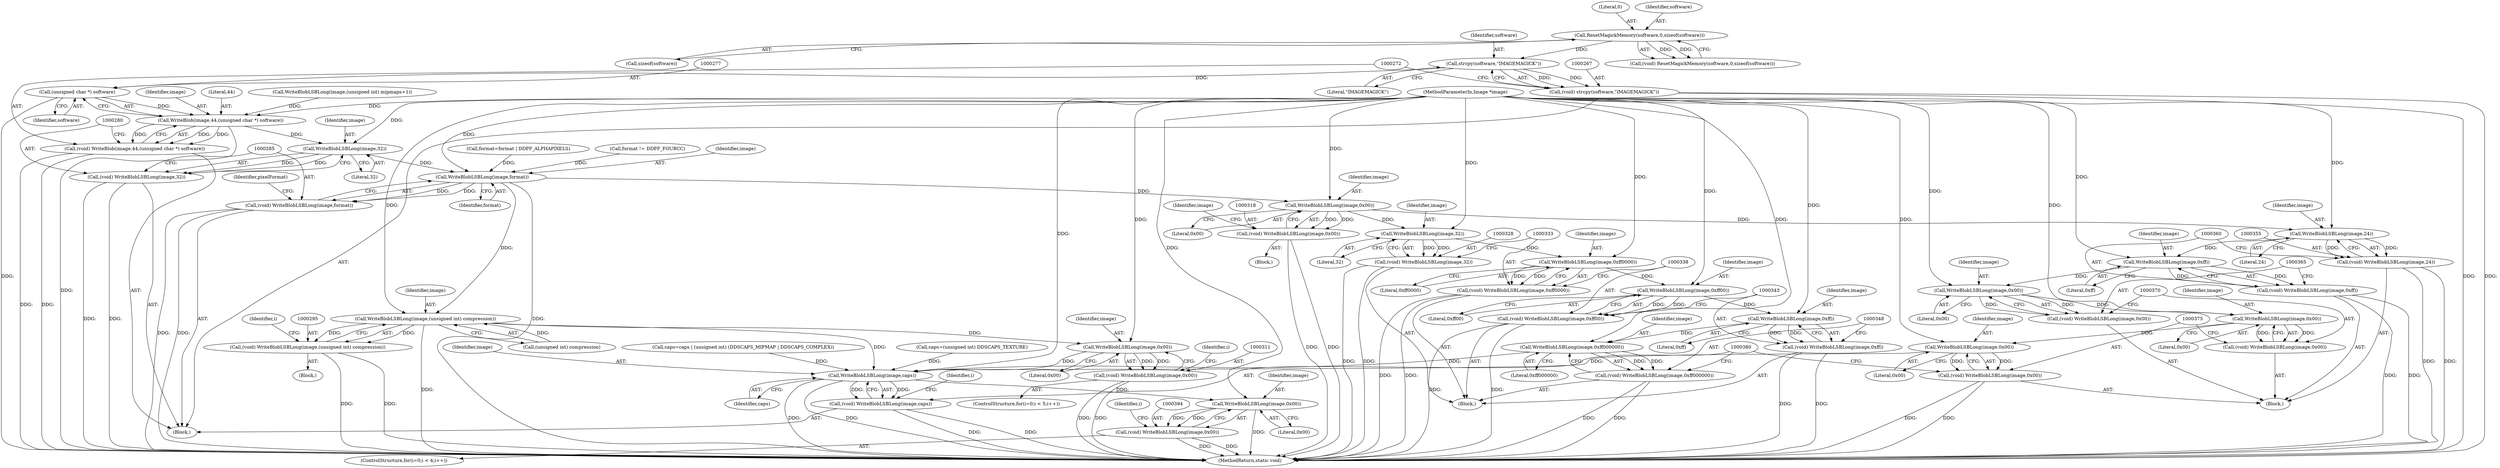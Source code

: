 digraph "0_ImageMagick_d7325bac173492b358417a0ad49fabad44447d52_9@API" {
"1000268" [label="(Call,strcpy(software,\"IMAGEMAGICK\"))"];
"1000261" [label="(Call,ResetMagickMemory(software,0,sizeof(software)))"];
"1000266" [label="(Call,(void) strcpy(software,\"IMAGEMAGICK\"))"];
"1000276" [label="(Call,(unsigned char *) software)"];
"1000273" [label="(Call,WriteBlob(image,44,(unsigned char *) software))"];
"1000271" [label="(Call,(void) WriteBlob(image,44,(unsigned char *) software))"];
"1000281" [label="(Call,WriteBlobLSBLong(image,32))"];
"1000279" [label="(Call,(void) WriteBlobLSBLong(image,32))"];
"1000286" [label="(Call,WriteBlobLSBLong(image,format))"];
"1000284" [label="(Call,(void) WriteBlobLSBLong(image,format))"];
"1000296" [label="(Call,WriteBlobLSBLong(image,(unsigned int) compression))"];
"1000294" [label="(Call,(void) WriteBlobLSBLong(image,(unsigned int) compression))"];
"1000312" [label="(Call,WriteBlobLSBLong(image,0x00))"];
"1000310" [label="(Call,(void) WriteBlobLSBLong(image,0x00))"];
"1000381" [label="(Call,WriteBlobLSBLong(image,caps))"];
"1000379" [label="(Call,(void) WriteBlobLSBLong(image,caps))"];
"1000395" [label="(Call,WriteBlobLSBLong(image,0x00))"];
"1000393" [label="(Call,(void) WriteBlobLSBLong(image,0x00))"];
"1000319" [label="(Call,WriteBlobLSBLong(image,0x00))"];
"1000317" [label="(Call,(void) WriteBlobLSBLong(image,0x00))"];
"1000329" [label="(Call,WriteBlobLSBLong(image,32))"];
"1000327" [label="(Call,(void) WriteBlobLSBLong(image,32))"];
"1000334" [label="(Call,WriteBlobLSBLong(image,0xff0000))"];
"1000332" [label="(Call,(void) WriteBlobLSBLong(image,0xff0000))"];
"1000339" [label="(Call,WriteBlobLSBLong(image,0xff00))"];
"1000337" [label="(Call,(void) WriteBlobLSBLong(image,0xff00))"];
"1000344" [label="(Call,WriteBlobLSBLong(image,0xff))"];
"1000342" [label="(Call,(void) WriteBlobLSBLong(image,0xff))"];
"1000349" [label="(Call,WriteBlobLSBLong(image,0xff000000))"];
"1000347" [label="(Call,(void) WriteBlobLSBLong(image,0xff000000))"];
"1000356" [label="(Call,WriteBlobLSBLong(image,24))"];
"1000354" [label="(Call,(void) WriteBlobLSBLong(image,24))"];
"1000361" [label="(Call,WriteBlobLSBLong(image,0xff))"];
"1000359" [label="(Call,(void) WriteBlobLSBLong(image,0xff))"];
"1000366" [label="(Call,WriteBlobLSBLong(image,0x00))"];
"1000364" [label="(Call,(void) WriteBlobLSBLong(image,0x00))"];
"1000371" [label="(Call,WriteBlobLSBLong(image,0x00))"];
"1000369" [label="(Call,(void) WriteBlobLSBLong(image,0x00))"];
"1000376" [label="(Call,WriteBlobLSBLong(image,0x00))"];
"1000374" [label="(Call,(void) WriteBlobLSBLong(image,0x00))"];
"1000393" [label="(Call,(void) WriteBlobLSBLong(image,0x00))"];
"1000335" [label="(Identifier,image)"];
"1000296" [label="(Call,WriteBlobLSBLong(image,(unsigned int) compression))"];
"1000398" [label="(MethodReturn,static void)"];
"1000284" [label="(Call,(void) WriteBlobLSBLong(image,format))"];
"1000397" [label="(Literal,0x00)"];
"1000297" [label="(Identifier,image)"];
"1000316" [label="(Block,)"];
"1000337" [label="(Call,(void) WriteBlobLSBLong(image,0xff00))"];
"1000384" [label="(ControlStructure,for(i=0;i < 4;i++))"];
"1000362" [label="(Identifier,image)"];
"1000347" [label="(Call,(void) WriteBlobLSBLong(image,0xff000000))"];
"1000261" [label="(Call,ResetMagickMemory(software,0,sizeof(software)))"];
"1000373" [label="(Literal,0x00)"];
"1000350" [label="(Identifier,image)"];
"1000319" [label="(Call,WriteBlobLSBLong(image,0x00))"];
"1000126" [label="(Call,caps=(unsigned int) DDSCAPS_TEXTURE)"];
"1000340" [label="(Identifier,image)"];
"1000263" [label="(Literal,0)"];
"1000378" [label="(Literal,0x00)"];
"1000278" [label="(Identifier,software)"];
"1000266" [label="(Call,(void) strcpy(software,\"IMAGEMAGICK\"))"];
"1000313" [label="(Identifier,image)"];
"1000369" [label="(Call,(void) WriteBlobLSBLong(image,0x00))"];
"1000358" [label="(Literal,24)"];
"1000381" [label="(Call,WriteBlobLSBLong(image,caps))"];
"1000165" [label="(Call,format=format | DDPF_ALPHAPIXELS)"];
"1000159" [label="(Call,format != DDPF_FOURCC)"];
"1000356" [label="(Call,WriteBlobLSBLong(image,24))"];
"1000270" [label="(Literal,\"IMAGEMAGICK\")"];
"1000291" [label="(Identifier,pixelFormat)"];
"1000367" [label="(Identifier,image)"];
"1000354" [label="(Call,(void) WriteBlobLSBLong(image,24))"];
"1000376" [label="(Call,WriteBlobLSBLong(image,0x00))"];
"1000336" [label="(Literal,0xff0000)"];
"1000314" [label="(Literal,0x00)"];
"1000293" [label="(Block,)"];
"1000334" [label="(Call,WriteBlobLSBLong(image,0xff0000))"];
"1000346" [label="(Literal,0xff)"];
"1000382" [label="(Identifier,image)"];
"1000395" [label="(Call,WriteBlobLSBLong(image,0x00))"];
"1000345" [label="(Identifier,image)"];
"1000396" [label="(Identifier,image)"];
"1000264" [label="(Call,sizeof(software))"];
"1000320" [label="(Identifier,image)"];
"1000283" [label="(Literal,32)"];
"1000332" [label="(Call,(void) WriteBlobLSBLong(image,0xff0000))"];
"1000329" [label="(Call,WriteBlobLSBLong(image,32))"];
"1000331" [label="(Literal,32)"];
"1000392" [label="(Identifier,i)"];
"1000327" [label="(Call,(void) WriteBlobLSBLong(image,32))"];
"1000364" [label="(Call,(void) WriteBlobLSBLong(image,0x00))"];
"1000342" [label="(Call,(void) WriteBlobLSBLong(image,0xff))"];
"1000361" [label="(Call,WriteBlobLSBLong(image,0xff))"];
"1000303" [label="(Identifier,i)"];
"1000339" [label="(Call,WriteBlobLSBLong(image,0xff00))"];
"1000351" [label="(Literal,0xff000000)"];
"1000279" [label="(Call,(void) WriteBlobLSBLong(image,32))"];
"1000310" [label="(Call,(void) WriteBlobLSBLong(image,0x00))"];
"1000312" [label="(Call,WriteBlobLSBLong(image,0x00))"];
"1000383" [label="(Identifier,caps)"];
"1000330" [label="(Identifier,image)"];
"1000281" [label="(Call,WriteBlobLSBLong(image,32))"];
"1000148" [label="(Call,caps=caps | (unsigned int) (DDSCAPS_MIPMAP | DDSCAPS_COMPLEX))"];
"1000309" [label="(Identifier,i)"];
"1000288" [label="(Identifier,format)"];
"1000374" [label="(Call,(void) WriteBlobLSBLong(image,0x00))"];
"1000368" [label="(Literal,0x00)"];
"1000301" [label="(ControlStructure,for(i=0;i < 5;i++))"];
"1000341" [label="(Literal,0xff00)"];
"1000321" [label="(Literal,0x00)"];
"1000282" [label="(Identifier,image)"];
"1000294" [label="(Call,(void) WriteBlobLSBLong(image,(unsigned int) compression))"];
"1000349" [label="(Call,WriteBlobLSBLong(image,0xff000000))"];
"1000268" [label="(Call,strcpy(software,\"IMAGEMAGICK\"))"];
"1000274" [label="(Identifier,image)"];
"1000107" [label="(Block,)"];
"1000359" [label="(Call,(void) WriteBlobLSBLong(image,0xff))"];
"1000275" [label="(Literal,44)"];
"1000273" [label="(Call,WriteBlob(image,44,(unsigned char *) software))"];
"1000262" [label="(Identifier,software)"];
"1000286" [label="(Call,WriteBlobLSBLong(image,format))"];
"1000357" [label="(Identifier,image)"];
"1000366" [label="(Call,WriteBlobLSBLong(image,0x00))"];
"1000372" [label="(Identifier,image)"];
"1000271" [label="(Call,(void) WriteBlob(image,44,(unsigned char *) software))"];
"1000353" [label="(Block,)"];
"1000269" [label="(Identifier,software)"];
"1000287" [label="(Identifier,image)"];
"1000298" [label="(Call,(unsigned int) compression)"];
"1000317" [label="(Call,(void) WriteBlobLSBLong(image,0x00))"];
"1000371" [label="(Call,WriteBlobLSBLong(image,0x00))"];
"1000363" [label="(Literal,0xff)"];
"1000103" [label="(MethodParameterIn,Image *image)"];
"1000344" [label="(Call,WriteBlobLSBLong(image,0xff))"];
"1000377" [label="(Identifier,image)"];
"1000259" [label="(Call,(void) ResetMagickMemory(software,0,sizeof(software)))"];
"1000252" [label="(Call,WriteBlobLSBLong(image,(unsigned int) mipmaps+1))"];
"1000386" [label="(Identifier,i)"];
"1000324" [label="(Identifier,image)"];
"1000276" [label="(Call,(unsigned char *) software)"];
"1000379" [label="(Call,(void) WriteBlobLSBLong(image,caps))"];
"1000326" [label="(Block,)"];
"1000268" -> "1000266"  [label="AST: "];
"1000268" -> "1000270"  [label="CFG: "];
"1000269" -> "1000268"  [label="AST: "];
"1000270" -> "1000268"  [label="AST: "];
"1000266" -> "1000268"  [label="CFG: "];
"1000268" -> "1000266"  [label="DDG: "];
"1000268" -> "1000266"  [label="DDG: "];
"1000261" -> "1000268"  [label="DDG: "];
"1000268" -> "1000276"  [label="DDG: "];
"1000261" -> "1000259"  [label="AST: "];
"1000261" -> "1000264"  [label="CFG: "];
"1000262" -> "1000261"  [label="AST: "];
"1000263" -> "1000261"  [label="AST: "];
"1000264" -> "1000261"  [label="AST: "];
"1000259" -> "1000261"  [label="CFG: "];
"1000261" -> "1000259"  [label="DDG: "];
"1000261" -> "1000259"  [label="DDG: "];
"1000266" -> "1000107"  [label="AST: "];
"1000267" -> "1000266"  [label="AST: "];
"1000272" -> "1000266"  [label="CFG: "];
"1000266" -> "1000398"  [label="DDG: "];
"1000266" -> "1000398"  [label="DDG: "];
"1000276" -> "1000273"  [label="AST: "];
"1000276" -> "1000278"  [label="CFG: "];
"1000277" -> "1000276"  [label="AST: "];
"1000278" -> "1000276"  [label="AST: "];
"1000273" -> "1000276"  [label="CFG: "];
"1000276" -> "1000398"  [label="DDG: "];
"1000276" -> "1000273"  [label="DDG: "];
"1000273" -> "1000271"  [label="AST: "];
"1000274" -> "1000273"  [label="AST: "];
"1000275" -> "1000273"  [label="AST: "];
"1000271" -> "1000273"  [label="CFG: "];
"1000273" -> "1000398"  [label="DDG: "];
"1000273" -> "1000271"  [label="DDG: "];
"1000273" -> "1000271"  [label="DDG: "];
"1000273" -> "1000271"  [label="DDG: "];
"1000252" -> "1000273"  [label="DDG: "];
"1000103" -> "1000273"  [label="DDG: "];
"1000273" -> "1000281"  [label="DDG: "];
"1000271" -> "1000107"  [label="AST: "];
"1000272" -> "1000271"  [label="AST: "];
"1000280" -> "1000271"  [label="CFG: "];
"1000271" -> "1000398"  [label="DDG: "];
"1000271" -> "1000398"  [label="DDG: "];
"1000281" -> "1000279"  [label="AST: "];
"1000281" -> "1000283"  [label="CFG: "];
"1000282" -> "1000281"  [label="AST: "];
"1000283" -> "1000281"  [label="AST: "];
"1000279" -> "1000281"  [label="CFG: "];
"1000281" -> "1000279"  [label="DDG: "];
"1000281" -> "1000279"  [label="DDG: "];
"1000103" -> "1000281"  [label="DDG: "];
"1000281" -> "1000286"  [label="DDG: "];
"1000279" -> "1000107"  [label="AST: "];
"1000280" -> "1000279"  [label="AST: "];
"1000285" -> "1000279"  [label="CFG: "];
"1000279" -> "1000398"  [label="DDG: "];
"1000279" -> "1000398"  [label="DDG: "];
"1000286" -> "1000284"  [label="AST: "];
"1000286" -> "1000288"  [label="CFG: "];
"1000287" -> "1000286"  [label="AST: "];
"1000288" -> "1000286"  [label="AST: "];
"1000284" -> "1000286"  [label="CFG: "];
"1000286" -> "1000398"  [label="DDG: "];
"1000286" -> "1000284"  [label="DDG: "];
"1000286" -> "1000284"  [label="DDG: "];
"1000103" -> "1000286"  [label="DDG: "];
"1000159" -> "1000286"  [label="DDG: "];
"1000165" -> "1000286"  [label="DDG: "];
"1000286" -> "1000296"  [label="DDG: "];
"1000286" -> "1000319"  [label="DDG: "];
"1000284" -> "1000107"  [label="AST: "];
"1000285" -> "1000284"  [label="AST: "];
"1000291" -> "1000284"  [label="CFG: "];
"1000284" -> "1000398"  [label="DDG: "];
"1000284" -> "1000398"  [label="DDG: "];
"1000296" -> "1000294"  [label="AST: "];
"1000296" -> "1000298"  [label="CFG: "];
"1000297" -> "1000296"  [label="AST: "];
"1000298" -> "1000296"  [label="AST: "];
"1000294" -> "1000296"  [label="CFG: "];
"1000296" -> "1000398"  [label="DDG: "];
"1000296" -> "1000294"  [label="DDG: "];
"1000296" -> "1000294"  [label="DDG: "];
"1000103" -> "1000296"  [label="DDG: "];
"1000298" -> "1000296"  [label="DDG: "];
"1000296" -> "1000312"  [label="DDG: "];
"1000296" -> "1000381"  [label="DDG: "];
"1000294" -> "1000293"  [label="AST: "];
"1000295" -> "1000294"  [label="AST: "];
"1000303" -> "1000294"  [label="CFG: "];
"1000294" -> "1000398"  [label="DDG: "];
"1000294" -> "1000398"  [label="DDG: "];
"1000312" -> "1000310"  [label="AST: "];
"1000312" -> "1000314"  [label="CFG: "];
"1000313" -> "1000312"  [label="AST: "];
"1000314" -> "1000312"  [label="AST: "];
"1000310" -> "1000312"  [label="CFG: "];
"1000312" -> "1000310"  [label="DDG: "];
"1000312" -> "1000310"  [label="DDG: "];
"1000103" -> "1000312"  [label="DDG: "];
"1000312" -> "1000381"  [label="DDG: "];
"1000310" -> "1000301"  [label="AST: "];
"1000311" -> "1000310"  [label="AST: "];
"1000309" -> "1000310"  [label="CFG: "];
"1000310" -> "1000398"  [label="DDG: "];
"1000310" -> "1000398"  [label="DDG: "];
"1000381" -> "1000379"  [label="AST: "];
"1000381" -> "1000383"  [label="CFG: "];
"1000382" -> "1000381"  [label="AST: "];
"1000383" -> "1000381"  [label="AST: "];
"1000379" -> "1000381"  [label="CFG: "];
"1000381" -> "1000398"  [label="DDG: "];
"1000381" -> "1000398"  [label="DDG: "];
"1000381" -> "1000379"  [label="DDG: "];
"1000381" -> "1000379"  [label="DDG: "];
"1000376" -> "1000381"  [label="DDG: "];
"1000349" -> "1000381"  [label="DDG: "];
"1000103" -> "1000381"  [label="DDG: "];
"1000148" -> "1000381"  [label="DDG: "];
"1000126" -> "1000381"  [label="DDG: "];
"1000381" -> "1000395"  [label="DDG: "];
"1000379" -> "1000107"  [label="AST: "];
"1000380" -> "1000379"  [label="AST: "];
"1000386" -> "1000379"  [label="CFG: "];
"1000379" -> "1000398"  [label="DDG: "];
"1000379" -> "1000398"  [label="DDG: "];
"1000395" -> "1000393"  [label="AST: "];
"1000395" -> "1000397"  [label="CFG: "];
"1000396" -> "1000395"  [label="AST: "];
"1000397" -> "1000395"  [label="AST: "];
"1000393" -> "1000395"  [label="CFG: "];
"1000395" -> "1000398"  [label="DDG: "];
"1000395" -> "1000393"  [label="DDG: "];
"1000395" -> "1000393"  [label="DDG: "];
"1000103" -> "1000395"  [label="DDG: "];
"1000393" -> "1000384"  [label="AST: "];
"1000394" -> "1000393"  [label="AST: "];
"1000392" -> "1000393"  [label="CFG: "];
"1000393" -> "1000398"  [label="DDG: "];
"1000393" -> "1000398"  [label="DDG: "];
"1000319" -> "1000317"  [label="AST: "];
"1000319" -> "1000321"  [label="CFG: "];
"1000320" -> "1000319"  [label="AST: "];
"1000321" -> "1000319"  [label="AST: "];
"1000317" -> "1000319"  [label="CFG: "];
"1000319" -> "1000317"  [label="DDG: "];
"1000319" -> "1000317"  [label="DDG: "];
"1000103" -> "1000319"  [label="DDG: "];
"1000319" -> "1000329"  [label="DDG: "];
"1000319" -> "1000356"  [label="DDG: "];
"1000317" -> "1000316"  [label="AST: "];
"1000318" -> "1000317"  [label="AST: "];
"1000324" -> "1000317"  [label="CFG: "];
"1000317" -> "1000398"  [label="DDG: "];
"1000317" -> "1000398"  [label="DDG: "];
"1000329" -> "1000327"  [label="AST: "];
"1000329" -> "1000331"  [label="CFG: "];
"1000330" -> "1000329"  [label="AST: "];
"1000331" -> "1000329"  [label="AST: "];
"1000327" -> "1000329"  [label="CFG: "];
"1000329" -> "1000327"  [label="DDG: "];
"1000329" -> "1000327"  [label="DDG: "];
"1000103" -> "1000329"  [label="DDG: "];
"1000329" -> "1000334"  [label="DDG: "];
"1000327" -> "1000326"  [label="AST: "];
"1000328" -> "1000327"  [label="AST: "];
"1000333" -> "1000327"  [label="CFG: "];
"1000327" -> "1000398"  [label="DDG: "];
"1000327" -> "1000398"  [label="DDG: "];
"1000334" -> "1000332"  [label="AST: "];
"1000334" -> "1000336"  [label="CFG: "];
"1000335" -> "1000334"  [label="AST: "];
"1000336" -> "1000334"  [label="AST: "];
"1000332" -> "1000334"  [label="CFG: "];
"1000334" -> "1000332"  [label="DDG: "];
"1000334" -> "1000332"  [label="DDG: "];
"1000103" -> "1000334"  [label="DDG: "];
"1000334" -> "1000339"  [label="DDG: "];
"1000332" -> "1000326"  [label="AST: "];
"1000333" -> "1000332"  [label="AST: "];
"1000338" -> "1000332"  [label="CFG: "];
"1000332" -> "1000398"  [label="DDG: "];
"1000332" -> "1000398"  [label="DDG: "];
"1000339" -> "1000337"  [label="AST: "];
"1000339" -> "1000341"  [label="CFG: "];
"1000340" -> "1000339"  [label="AST: "];
"1000341" -> "1000339"  [label="AST: "];
"1000337" -> "1000339"  [label="CFG: "];
"1000339" -> "1000337"  [label="DDG: "];
"1000339" -> "1000337"  [label="DDG: "];
"1000103" -> "1000339"  [label="DDG: "];
"1000339" -> "1000344"  [label="DDG: "];
"1000337" -> "1000326"  [label="AST: "];
"1000338" -> "1000337"  [label="AST: "];
"1000343" -> "1000337"  [label="CFG: "];
"1000337" -> "1000398"  [label="DDG: "];
"1000337" -> "1000398"  [label="DDG: "];
"1000344" -> "1000342"  [label="AST: "];
"1000344" -> "1000346"  [label="CFG: "];
"1000345" -> "1000344"  [label="AST: "];
"1000346" -> "1000344"  [label="AST: "];
"1000342" -> "1000344"  [label="CFG: "];
"1000344" -> "1000342"  [label="DDG: "];
"1000344" -> "1000342"  [label="DDG: "];
"1000103" -> "1000344"  [label="DDG: "];
"1000344" -> "1000349"  [label="DDG: "];
"1000342" -> "1000326"  [label="AST: "];
"1000343" -> "1000342"  [label="AST: "];
"1000348" -> "1000342"  [label="CFG: "];
"1000342" -> "1000398"  [label="DDG: "];
"1000342" -> "1000398"  [label="DDG: "];
"1000349" -> "1000347"  [label="AST: "];
"1000349" -> "1000351"  [label="CFG: "];
"1000350" -> "1000349"  [label="AST: "];
"1000351" -> "1000349"  [label="AST: "];
"1000347" -> "1000349"  [label="CFG: "];
"1000349" -> "1000347"  [label="DDG: "];
"1000349" -> "1000347"  [label="DDG: "];
"1000103" -> "1000349"  [label="DDG: "];
"1000347" -> "1000326"  [label="AST: "];
"1000348" -> "1000347"  [label="AST: "];
"1000380" -> "1000347"  [label="CFG: "];
"1000347" -> "1000398"  [label="DDG: "];
"1000347" -> "1000398"  [label="DDG: "];
"1000356" -> "1000354"  [label="AST: "];
"1000356" -> "1000358"  [label="CFG: "];
"1000357" -> "1000356"  [label="AST: "];
"1000358" -> "1000356"  [label="AST: "];
"1000354" -> "1000356"  [label="CFG: "];
"1000356" -> "1000354"  [label="DDG: "];
"1000356" -> "1000354"  [label="DDG: "];
"1000103" -> "1000356"  [label="DDG: "];
"1000356" -> "1000361"  [label="DDG: "];
"1000354" -> "1000353"  [label="AST: "];
"1000355" -> "1000354"  [label="AST: "];
"1000360" -> "1000354"  [label="CFG: "];
"1000354" -> "1000398"  [label="DDG: "];
"1000354" -> "1000398"  [label="DDG: "];
"1000361" -> "1000359"  [label="AST: "];
"1000361" -> "1000363"  [label="CFG: "];
"1000362" -> "1000361"  [label="AST: "];
"1000363" -> "1000361"  [label="AST: "];
"1000359" -> "1000361"  [label="CFG: "];
"1000361" -> "1000359"  [label="DDG: "];
"1000361" -> "1000359"  [label="DDG: "];
"1000103" -> "1000361"  [label="DDG: "];
"1000361" -> "1000366"  [label="DDG: "];
"1000359" -> "1000353"  [label="AST: "];
"1000360" -> "1000359"  [label="AST: "];
"1000365" -> "1000359"  [label="CFG: "];
"1000359" -> "1000398"  [label="DDG: "];
"1000359" -> "1000398"  [label="DDG: "];
"1000366" -> "1000364"  [label="AST: "];
"1000366" -> "1000368"  [label="CFG: "];
"1000367" -> "1000366"  [label="AST: "];
"1000368" -> "1000366"  [label="AST: "];
"1000364" -> "1000366"  [label="CFG: "];
"1000366" -> "1000364"  [label="DDG: "];
"1000366" -> "1000364"  [label="DDG: "];
"1000103" -> "1000366"  [label="DDG: "];
"1000366" -> "1000371"  [label="DDG: "];
"1000364" -> "1000353"  [label="AST: "];
"1000365" -> "1000364"  [label="AST: "];
"1000370" -> "1000364"  [label="CFG: "];
"1000371" -> "1000369"  [label="AST: "];
"1000371" -> "1000373"  [label="CFG: "];
"1000372" -> "1000371"  [label="AST: "];
"1000373" -> "1000371"  [label="AST: "];
"1000369" -> "1000371"  [label="CFG: "];
"1000371" -> "1000369"  [label="DDG: "];
"1000371" -> "1000369"  [label="DDG: "];
"1000103" -> "1000371"  [label="DDG: "];
"1000371" -> "1000376"  [label="DDG: "];
"1000369" -> "1000353"  [label="AST: "];
"1000370" -> "1000369"  [label="AST: "];
"1000375" -> "1000369"  [label="CFG: "];
"1000376" -> "1000374"  [label="AST: "];
"1000376" -> "1000378"  [label="CFG: "];
"1000377" -> "1000376"  [label="AST: "];
"1000378" -> "1000376"  [label="AST: "];
"1000374" -> "1000376"  [label="CFG: "];
"1000376" -> "1000374"  [label="DDG: "];
"1000376" -> "1000374"  [label="DDG: "];
"1000103" -> "1000376"  [label="DDG: "];
"1000374" -> "1000353"  [label="AST: "];
"1000375" -> "1000374"  [label="AST: "];
"1000380" -> "1000374"  [label="CFG: "];
"1000374" -> "1000398"  [label="DDG: "];
"1000374" -> "1000398"  [label="DDG: "];
}
